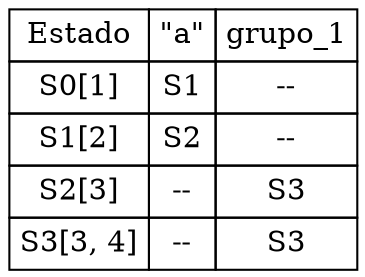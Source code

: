  digraph html {
abc [shape=none, margin=0, label=<
<TABLE BORDER="0" CELLBORDER="1" CELLSPACING="0" CELLPADDING="4"><tr><td>Estado</td   ><td>"a"</td><td>grupo_1</td></tr><tr><td>S0[1]</td><td>S1</td><td>--</td></tr><tr><td>S1[2]</td><td>S2</td><td>--</td></tr><tr><td>S2[3]</td><td>--</td><td>S3</td></tr><tr><td>S3[3, 4]</td><td>--</td><td>S3</td></tr></TABLE>>];
}